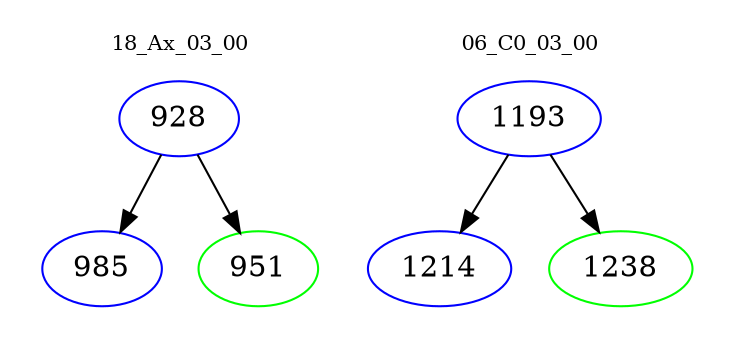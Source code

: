 digraph{
subgraph cluster_0 {
color = white
label = "18_Ax_03_00";
fontsize=10;
T0_928 [label="928", color="blue"]
T0_928 -> T0_985 [color="black"]
T0_985 [label="985", color="blue"]
T0_928 -> T0_951 [color="black"]
T0_951 [label="951", color="green"]
}
subgraph cluster_1 {
color = white
label = "06_C0_03_00";
fontsize=10;
T1_1193 [label="1193", color="blue"]
T1_1193 -> T1_1214 [color="black"]
T1_1214 [label="1214", color="blue"]
T1_1193 -> T1_1238 [color="black"]
T1_1238 [label="1238", color="green"]
}
}
